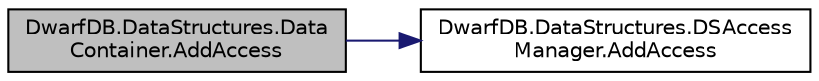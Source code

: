digraph "DwarfDB.DataStructures.DataContainer.AddAccess"
{
  edge [fontname="Helvetica",fontsize="10",labelfontname="Helvetica",labelfontsize="10"];
  node [fontname="Helvetica",fontsize="10",shape=record];
  rankdir="LR";
  Node1 [label="DwarfDB.DataStructures.Data\lContainer.AddAccess",height=0.2,width=0.4,color="black", fillcolor="grey75", style="filled", fontcolor="black"];
  Node1 -> Node2 [color="midnightblue",fontsize="10",style="solid",fontname="Helvetica"];
  Node2 [label="DwarfDB.DataStructures.DSAccess\lManager.AddAccess",height=0.2,width=0.4,color="black", fillcolor="white", style="filled",URL="$class_dwarf_d_b_1_1_data_structures_1_1_d_s_access_manager.html#aea02ec1b0fac076177a798c71701178e",tooltip="Adding a new access record for our DB "];
}
